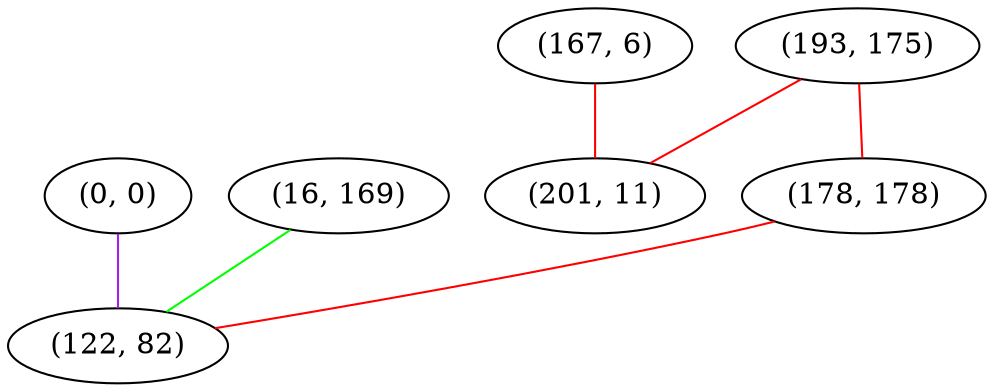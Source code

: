 graph "" {
"(0, 0)";
"(16, 169)";
"(167, 6)";
"(193, 175)";
"(201, 11)";
"(178, 178)";
"(122, 82)";
"(0, 0)" -- "(122, 82)"  [color=purple, key=0, weight=4];
"(16, 169)" -- "(122, 82)"  [color=green, key=0, weight=2];
"(167, 6)" -- "(201, 11)"  [color=red, key=0, weight=1];
"(193, 175)" -- "(201, 11)"  [color=red, key=0, weight=1];
"(193, 175)" -- "(178, 178)"  [color=red, key=0, weight=1];
"(178, 178)" -- "(122, 82)"  [color=red, key=0, weight=1];
}
